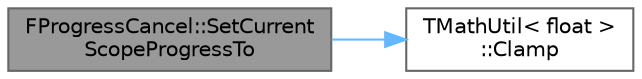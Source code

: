 digraph "FProgressCancel::SetCurrentScopeProgressTo"
{
 // INTERACTIVE_SVG=YES
 // LATEX_PDF_SIZE
  bgcolor="transparent";
  edge [fontname=Helvetica,fontsize=10,labelfontname=Helvetica,labelfontsize=10];
  node [fontname=Helvetica,fontsize=10,shape=box,height=0.2,width=0.4];
  rankdir="LR";
  Node1 [id="Node000001",label="FProgressCancel::SetCurrent\lScopeProgressTo",height=0.2,width=0.4,color="gray40", fillcolor="grey60", style="filled", fontcolor="black",tooltip="Note: This function will leave the current progress unchanged if the target value is less than the cu..."];
  Node1 -> Node2 [id="edge1_Node000001_Node000002",color="steelblue1",style="solid",tooltip=" "];
  Node2 [id="Node000002",label="TMathUtil\< float \>\l::Clamp",height=0.2,width=0.4,color="grey40", fillcolor="white", style="filled",URL="$df/d8b/classTMathUtil.html#a5140b8f6ca300865afb4f248051d5b08",tooltip=" "];
}
